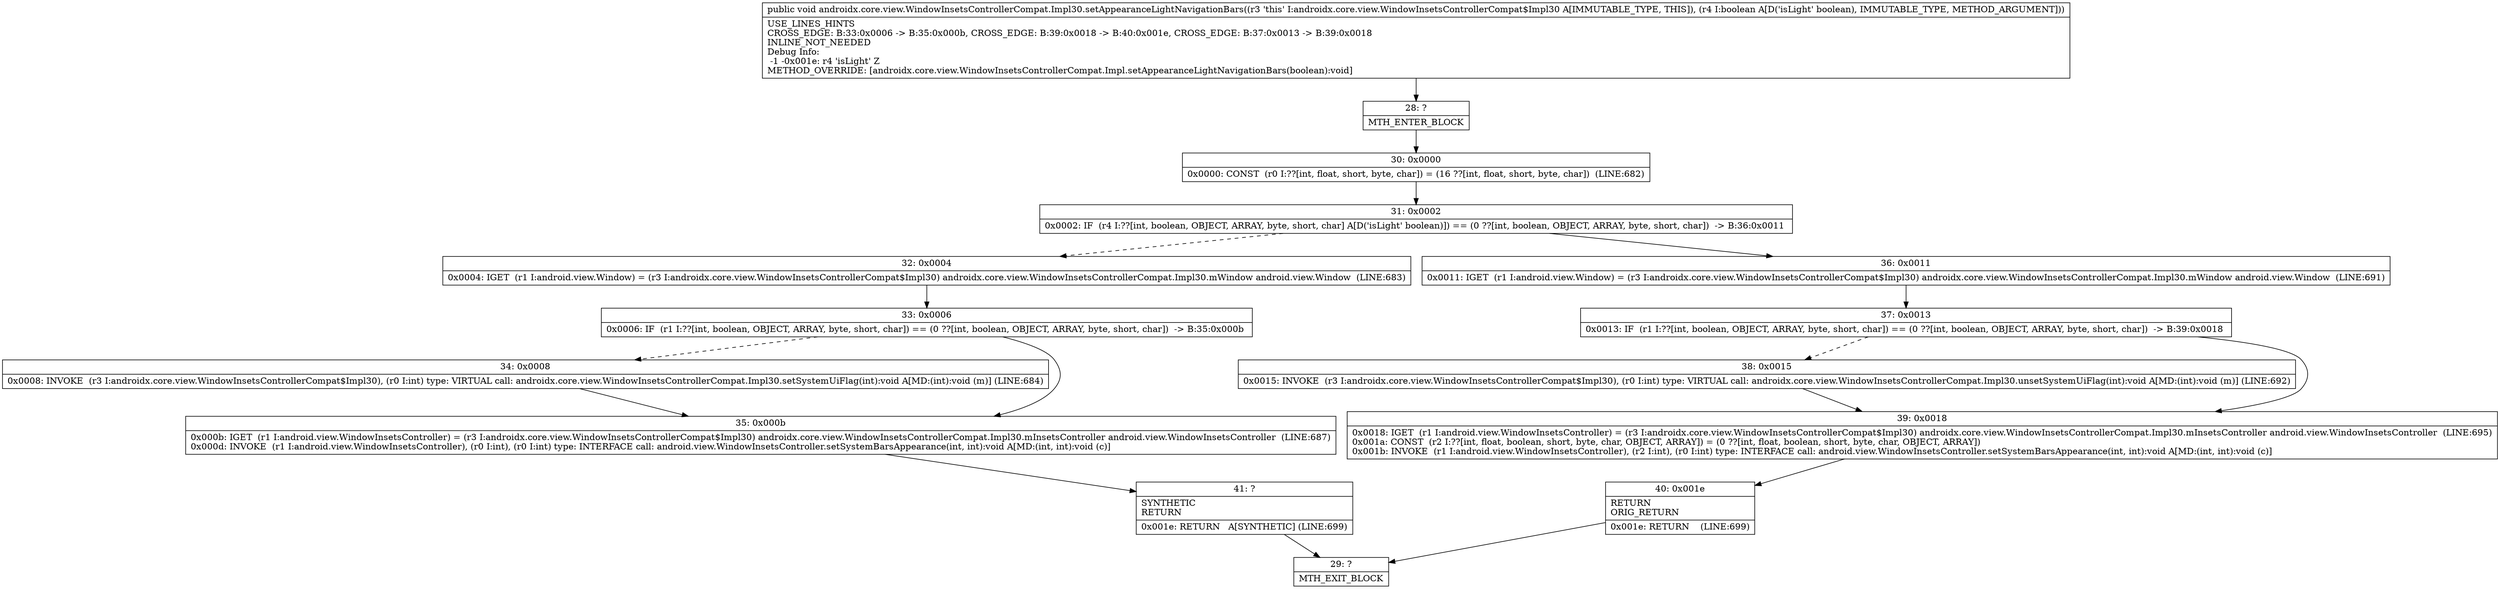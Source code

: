digraph "CFG forandroidx.core.view.WindowInsetsControllerCompat.Impl30.setAppearanceLightNavigationBars(Z)V" {
Node_28 [shape=record,label="{28\:\ ?|MTH_ENTER_BLOCK\l}"];
Node_30 [shape=record,label="{30\:\ 0x0000|0x0000: CONST  (r0 I:??[int, float, short, byte, char]) = (16 ??[int, float, short, byte, char])  (LINE:682)\l}"];
Node_31 [shape=record,label="{31\:\ 0x0002|0x0002: IF  (r4 I:??[int, boolean, OBJECT, ARRAY, byte, short, char] A[D('isLight' boolean)]) == (0 ??[int, boolean, OBJECT, ARRAY, byte, short, char])  \-\> B:36:0x0011 \l}"];
Node_32 [shape=record,label="{32\:\ 0x0004|0x0004: IGET  (r1 I:android.view.Window) = (r3 I:androidx.core.view.WindowInsetsControllerCompat$Impl30) androidx.core.view.WindowInsetsControllerCompat.Impl30.mWindow android.view.Window  (LINE:683)\l}"];
Node_33 [shape=record,label="{33\:\ 0x0006|0x0006: IF  (r1 I:??[int, boolean, OBJECT, ARRAY, byte, short, char]) == (0 ??[int, boolean, OBJECT, ARRAY, byte, short, char])  \-\> B:35:0x000b \l}"];
Node_34 [shape=record,label="{34\:\ 0x0008|0x0008: INVOKE  (r3 I:androidx.core.view.WindowInsetsControllerCompat$Impl30), (r0 I:int) type: VIRTUAL call: androidx.core.view.WindowInsetsControllerCompat.Impl30.setSystemUiFlag(int):void A[MD:(int):void (m)] (LINE:684)\l}"];
Node_35 [shape=record,label="{35\:\ 0x000b|0x000b: IGET  (r1 I:android.view.WindowInsetsController) = (r3 I:androidx.core.view.WindowInsetsControllerCompat$Impl30) androidx.core.view.WindowInsetsControllerCompat.Impl30.mInsetsController android.view.WindowInsetsController  (LINE:687)\l0x000d: INVOKE  (r1 I:android.view.WindowInsetsController), (r0 I:int), (r0 I:int) type: INTERFACE call: android.view.WindowInsetsController.setSystemBarsAppearance(int, int):void A[MD:(int, int):void (c)]\l}"];
Node_41 [shape=record,label="{41\:\ ?|SYNTHETIC\lRETURN\l|0x001e: RETURN   A[SYNTHETIC] (LINE:699)\l}"];
Node_29 [shape=record,label="{29\:\ ?|MTH_EXIT_BLOCK\l}"];
Node_36 [shape=record,label="{36\:\ 0x0011|0x0011: IGET  (r1 I:android.view.Window) = (r3 I:androidx.core.view.WindowInsetsControllerCompat$Impl30) androidx.core.view.WindowInsetsControllerCompat.Impl30.mWindow android.view.Window  (LINE:691)\l}"];
Node_37 [shape=record,label="{37\:\ 0x0013|0x0013: IF  (r1 I:??[int, boolean, OBJECT, ARRAY, byte, short, char]) == (0 ??[int, boolean, OBJECT, ARRAY, byte, short, char])  \-\> B:39:0x0018 \l}"];
Node_38 [shape=record,label="{38\:\ 0x0015|0x0015: INVOKE  (r3 I:androidx.core.view.WindowInsetsControllerCompat$Impl30), (r0 I:int) type: VIRTUAL call: androidx.core.view.WindowInsetsControllerCompat.Impl30.unsetSystemUiFlag(int):void A[MD:(int):void (m)] (LINE:692)\l}"];
Node_39 [shape=record,label="{39\:\ 0x0018|0x0018: IGET  (r1 I:android.view.WindowInsetsController) = (r3 I:androidx.core.view.WindowInsetsControllerCompat$Impl30) androidx.core.view.WindowInsetsControllerCompat.Impl30.mInsetsController android.view.WindowInsetsController  (LINE:695)\l0x001a: CONST  (r2 I:??[int, float, boolean, short, byte, char, OBJECT, ARRAY]) = (0 ??[int, float, boolean, short, byte, char, OBJECT, ARRAY]) \l0x001b: INVOKE  (r1 I:android.view.WindowInsetsController), (r2 I:int), (r0 I:int) type: INTERFACE call: android.view.WindowInsetsController.setSystemBarsAppearance(int, int):void A[MD:(int, int):void (c)]\l}"];
Node_40 [shape=record,label="{40\:\ 0x001e|RETURN\lORIG_RETURN\l|0x001e: RETURN    (LINE:699)\l}"];
MethodNode[shape=record,label="{public void androidx.core.view.WindowInsetsControllerCompat.Impl30.setAppearanceLightNavigationBars((r3 'this' I:androidx.core.view.WindowInsetsControllerCompat$Impl30 A[IMMUTABLE_TYPE, THIS]), (r4 I:boolean A[D('isLight' boolean), IMMUTABLE_TYPE, METHOD_ARGUMENT]))  | USE_LINES_HINTS\lCROSS_EDGE: B:33:0x0006 \-\> B:35:0x000b, CROSS_EDGE: B:39:0x0018 \-\> B:40:0x001e, CROSS_EDGE: B:37:0x0013 \-\> B:39:0x0018\lINLINE_NOT_NEEDED\lDebug Info:\l  \-1 \-0x001e: r4 'isLight' Z\lMETHOD_OVERRIDE: [androidx.core.view.WindowInsetsControllerCompat.Impl.setAppearanceLightNavigationBars(boolean):void]\l}"];
MethodNode -> Node_28;Node_28 -> Node_30;
Node_30 -> Node_31;
Node_31 -> Node_32[style=dashed];
Node_31 -> Node_36;
Node_32 -> Node_33;
Node_33 -> Node_34[style=dashed];
Node_33 -> Node_35;
Node_34 -> Node_35;
Node_35 -> Node_41;
Node_41 -> Node_29;
Node_36 -> Node_37;
Node_37 -> Node_38[style=dashed];
Node_37 -> Node_39;
Node_38 -> Node_39;
Node_39 -> Node_40;
Node_40 -> Node_29;
}

